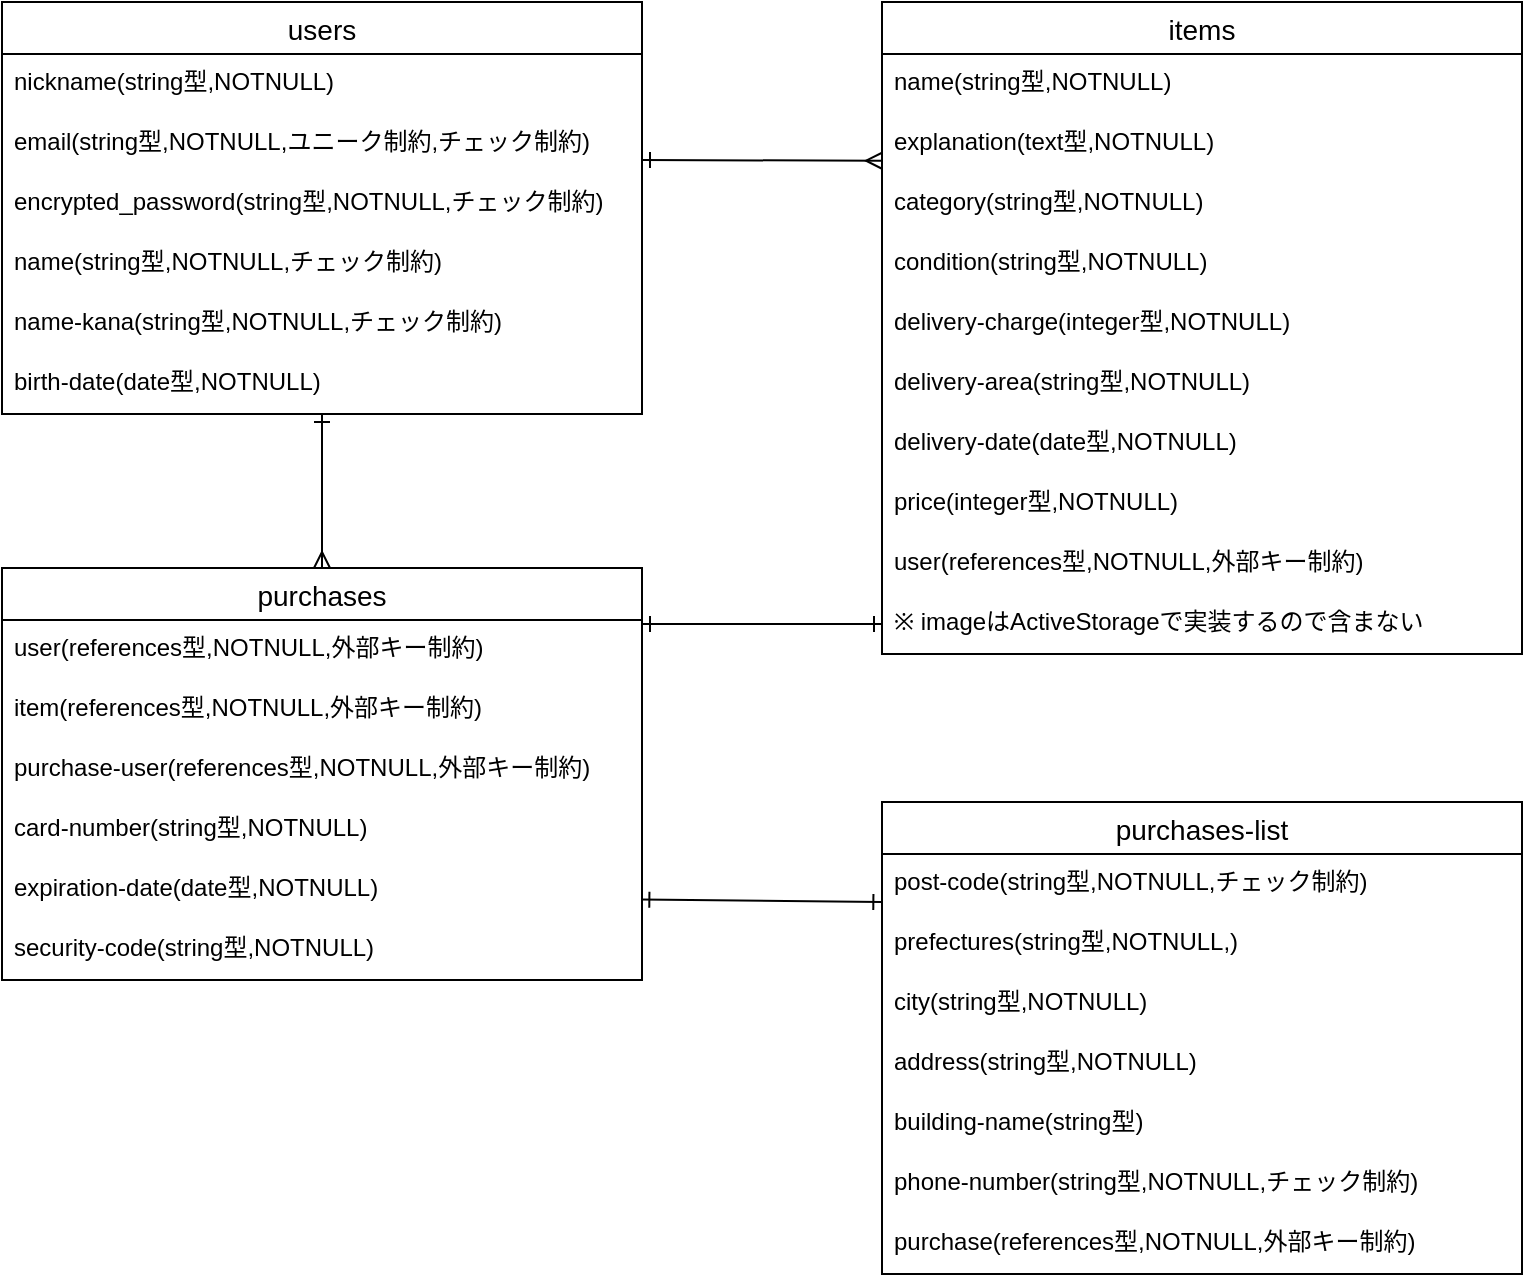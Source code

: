 <mxfile>
    <diagram id="jaYpOuYOMPLMd1vU-w20" name="ページ1">
        <mxGraphModel dx="100" dy="551" grid="1" gridSize="10" guides="1" tooltips="1" connect="1" arrows="1" fold="1" page="1" pageScale="1" pageWidth="827" pageHeight="1169" math="0" shadow="0">
            <root>
                <mxCell id="0"/>
                <mxCell id="1" parent="0"/>
                <mxCell id="2" value="users" style="swimlane;fontStyle=0;childLayout=stackLayout;horizontal=1;startSize=26;horizontalStack=0;resizeParent=1;resizeParentMax=0;resizeLast=0;collapsible=1;marginBottom=0;align=center;fontSize=14;" parent="1" vertex="1">
                    <mxGeometry x="40" y="40" width="320" height="206" as="geometry"/>
                </mxCell>
                <mxCell id="3" value="nickname(string型,NOTNULL)" style="text;strokeColor=none;fillColor=none;spacingLeft=4;spacingRight=4;overflow=hidden;rotatable=0;points=[[0,0.5],[1,0.5]];portConstraint=eastwest;fontSize=12;" parent="2" vertex="1">
                    <mxGeometry y="26" width="320" height="30" as="geometry"/>
                </mxCell>
                <mxCell id="4" value="email(string型,NOTNULL,ユニーク制約,チェック制約)" style="text;strokeColor=none;fillColor=none;spacingLeft=4;spacingRight=4;overflow=hidden;rotatable=0;points=[[0,0.5],[1,0.5]];portConstraint=eastwest;fontSize=12;" parent="2" vertex="1">
                    <mxGeometry y="56" width="320" height="30" as="geometry"/>
                </mxCell>
                <mxCell id="5" value="encrypted_password(string型,NOTNULL,チェック制約)" style="text;strokeColor=none;fillColor=none;spacingLeft=4;spacingRight=4;overflow=hidden;rotatable=0;points=[[0,0.5],[1,0.5]];portConstraint=eastwest;fontSize=12;" parent="2" vertex="1">
                    <mxGeometry y="86" width="320" height="30" as="geometry"/>
                </mxCell>
                <mxCell id="39" value="name(string型,NOTNULL,チェック制約)" style="text;strokeColor=none;fillColor=none;spacingLeft=4;spacingRight=4;overflow=hidden;rotatable=0;points=[[0,0.5],[1,0.5]];portConstraint=eastwest;fontSize=12;" parent="2" vertex="1">
                    <mxGeometry y="116" width="320" height="30" as="geometry"/>
                </mxCell>
                <mxCell id="40" value="name-kana(string型,NOTNULL,チェック制約)" style="text;strokeColor=none;fillColor=none;spacingLeft=4;spacingRight=4;overflow=hidden;rotatable=0;points=[[0,0.5],[1,0.5]];portConstraint=eastwest;fontSize=12;" parent="2" vertex="1">
                    <mxGeometry y="146" width="320" height="30" as="geometry"/>
                </mxCell>
                <mxCell id="47" value="birth-date(date型,NOTNULL)" style="text;strokeColor=none;fillColor=none;spacingLeft=4;spacingRight=4;overflow=hidden;rotatable=0;points=[[0,0.5],[1,0.5]];portConstraint=eastwest;fontSize=12;" parent="2" vertex="1">
                    <mxGeometry y="176" width="320" height="30" as="geometry"/>
                </mxCell>
                <mxCell id="19" value="items" style="swimlane;fontStyle=0;childLayout=stackLayout;horizontal=1;startSize=26;horizontalStack=0;resizeParent=1;resizeParentMax=0;resizeLast=0;collapsible=1;marginBottom=0;align=center;fontSize=14;" parent="1" vertex="1">
                    <mxGeometry x="480" y="40" width="320" height="326" as="geometry"/>
                </mxCell>
                <mxCell id="21" value="name(string型,NOTNULL)" style="text;strokeColor=none;fillColor=none;spacingLeft=4;spacingRight=4;overflow=hidden;rotatable=0;points=[[0,0.5],[1,0.5]];portConstraint=eastwest;fontSize=12;" parent="19" vertex="1">
                    <mxGeometry y="26" width="320" height="30" as="geometry"/>
                </mxCell>
                <mxCell id="33" value="explanation(text型,NOTNULL)" style="text;strokeColor=none;fillColor=none;spacingLeft=4;spacingRight=4;overflow=hidden;rotatable=0;points=[[0,0.5],[1,0.5]];portConstraint=eastwest;fontSize=12;" parent="19" vertex="1">
                    <mxGeometry y="56" width="320" height="30" as="geometry"/>
                </mxCell>
                <mxCell id="22" value="category(string型,NOTNULL)" style="text;strokeColor=none;fillColor=none;spacingLeft=4;spacingRight=4;overflow=hidden;rotatable=0;points=[[0,0.5],[1,0.5]];portConstraint=eastwest;fontSize=12;" parent="19" vertex="1">
                    <mxGeometry y="86" width="320" height="30" as="geometry"/>
                </mxCell>
                <mxCell id="49" value="condition(string型,NOTNULL)" style="text;strokeColor=none;fillColor=none;spacingLeft=4;spacingRight=4;overflow=hidden;rotatable=0;points=[[0,0.5],[1,0.5]];portConstraint=eastwest;fontSize=12;" parent="19" vertex="1">
                    <mxGeometry y="116" width="320" height="30" as="geometry"/>
                </mxCell>
                <mxCell id="50" value="delivery-charge(integer型,NOTNULL)" style="text;strokeColor=none;fillColor=none;spacingLeft=4;spacingRight=4;overflow=hidden;rotatable=0;points=[[0,0.5],[1,0.5]];portConstraint=eastwest;fontSize=12;" parent="19" vertex="1">
                    <mxGeometry y="146" width="320" height="30" as="geometry"/>
                </mxCell>
                <mxCell id="51" value="delivery-area(string型,NOTNULL)" style="text;strokeColor=none;fillColor=none;spacingLeft=4;spacingRight=4;overflow=hidden;rotatable=0;points=[[0,0.5],[1,0.5]];portConstraint=eastwest;fontSize=12;" parent="19" vertex="1">
                    <mxGeometry y="176" width="320" height="30" as="geometry"/>
                </mxCell>
                <mxCell id="52" value="delivery-date(date型,NOTNULL)" style="text;strokeColor=none;fillColor=none;spacingLeft=4;spacingRight=4;overflow=hidden;rotatable=0;points=[[0,0.5],[1,0.5]];portConstraint=eastwest;fontSize=12;" parent="19" vertex="1">
                    <mxGeometry y="206" width="320" height="30" as="geometry"/>
                </mxCell>
                <mxCell id="53" value="price(integer型,NOTNULL)" style="text;strokeColor=none;fillColor=none;spacingLeft=4;spacingRight=4;overflow=hidden;rotatable=0;points=[[0,0.5],[1,0.5]];portConstraint=eastwest;fontSize=12;" parent="19" vertex="1">
                    <mxGeometry y="236" width="320" height="30" as="geometry"/>
                </mxCell>
                <mxCell id="61" value="user(references型,NOTNULL,外部キー制約)" style="text;strokeColor=none;fillColor=none;spacingLeft=4;spacingRight=4;overflow=hidden;rotatable=0;points=[[0,0.5],[1,0.5]];portConstraint=eastwest;fontSize=12;" parent="19" vertex="1">
                    <mxGeometry y="266" width="320" height="30" as="geometry"/>
                </mxCell>
                <mxCell id="20" value="※ imageはActiveStorageで実装するので含まない" style="text;strokeColor=none;fillColor=none;spacingLeft=4;spacingRight=4;overflow=hidden;rotatable=0;points=[[0,0.5],[1,0.5]];portConstraint=eastwest;fontSize=12;" parent="19" vertex="1">
                    <mxGeometry y="296" width="320" height="30" as="geometry"/>
                </mxCell>
                <mxCell id="23" value="purchases" style="swimlane;fontStyle=0;childLayout=stackLayout;horizontal=1;startSize=26;horizontalStack=0;resizeParent=1;resizeParentMax=0;resizeLast=0;collapsible=1;marginBottom=0;align=center;fontSize=14;" parent="1" vertex="1">
                    <mxGeometry x="40" y="323" width="320" height="206" as="geometry"/>
                </mxCell>
                <mxCell id="24" value="user(references型,NOTNULL,外部キー制約)" style="text;strokeColor=none;fillColor=none;spacingLeft=4;spacingRight=4;overflow=hidden;rotatable=0;points=[[0,0.5],[1,0.5]];portConstraint=eastwest;fontSize=12;" parent="23" vertex="1">
                    <mxGeometry y="26" width="320" height="30" as="geometry"/>
                </mxCell>
                <mxCell id="25" value="item(references型,NOTNULL,外部キー制約)" style="text;strokeColor=none;fillColor=none;spacingLeft=4;spacingRight=4;overflow=hidden;rotatable=0;points=[[0,0.5],[1,0.5]];portConstraint=eastwest;fontSize=12;" parent="23" vertex="1">
                    <mxGeometry y="56" width="320" height="30" as="geometry"/>
                </mxCell>
                <mxCell id="26" value="purchase-user(references型,NOTNULL,外部キー制約)" style="text;strokeColor=none;fillColor=none;spacingLeft=4;spacingRight=4;overflow=hidden;rotatable=0;points=[[0,0.5],[1,0.5]];portConstraint=eastwest;fontSize=12;" parent="23" vertex="1">
                    <mxGeometry y="86" width="320" height="30" as="geometry"/>
                </mxCell>
                <mxCell id="70" value="card-number(string型,NOTNULL)" style="text;strokeColor=none;fillColor=none;spacingLeft=4;spacingRight=4;overflow=hidden;rotatable=0;points=[[0,0.5],[1,0.5]];portConstraint=eastwest;fontSize=12;" parent="23" vertex="1">
                    <mxGeometry y="116" width="320" height="30" as="geometry"/>
                </mxCell>
                <mxCell id="72" value="expiration-date(date型,NOTNULL)" style="text;strokeColor=none;fillColor=none;spacingLeft=4;spacingRight=4;overflow=hidden;rotatable=0;points=[[0,0.5],[1,0.5]];portConstraint=eastwest;fontSize=12;" parent="23" vertex="1">
                    <mxGeometry y="146" width="320" height="30" as="geometry"/>
                </mxCell>
                <mxCell id="73" value="security-code(string型,NOTNULL)" style="text;strokeColor=none;fillColor=none;spacingLeft=4;spacingRight=4;overflow=hidden;rotatable=0;points=[[0,0.5],[1,0.5]];portConstraint=eastwest;fontSize=12;" parent="23" vertex="1">
                    <mxGeometry y="176" width="320" height="30" as="geometry"/>
                </mxCell>
                <mxCell id="27" value="purchases-list" style="swimlane;fontStyle=0;childLayout=stackLayout;horizontal=1;startSize=26;horizontalStack=0;resizeParent=1;resizeParentMax=0;resizeLast=0;collapsible=1;marginBottom=0;align=center;fontSize=14;" parent="1" vertex="1">
                    <mxGeometry x="480" y="440" width="320" height="236" as="geometry"/>
                </mxCell>
                <mxCell id="28" value="post-code(string型,NOTNULL,チェック制約)" style="text;strokeColor=none;fillColor=none;spacingLeft=4;spacingRight=4;overflow=hidden;rotatable=0;points=[[0,0.5],[1,0.5]];portConstraint=eastwest;fontSize=12;" parent="27" vertex="1">
                    <mxGeometry y="26" width="320" height="30" as="geometry"/>
                </mxCell>
                <mxCell id="29" value="prefectures(string型,NOTNULL,)" style="text;strokeColor=none;fillColor=none;spacingLeft=4;spacingRight=4;overflow=hidden;rotatable=0;points=[[0,0.5],[1,0.5]];portConstraint=eastwest;fontSize=12;" parent="27" vertex="1">
                    <mxGeometry y="56" width="320" height="30" as="geometry"/>
                </mxCell>
                <mxCell id="30" value="city(string型,NOTNULL)" style="text;strokeColor=none;fillColor=none;spacingLeft=4;spacingRight=4;overflow=hidden;rotatable=0;points=[[0,0.5],[1,0.5]];portConstraint=eastwest;fontSize=12;" parent="27" vertex="1">
                    <mxGeometry y="86" width="320" height="30" as="geometry"/>
                </mxCell>
                <mxCell id="56" value="address(string型,NOTNULL)" style="text;strokeColor=none;fillColor=none;spacingLeft=4;spacingRight=4;overflow=hidden;rotatable=0;points=[[0,0.5],[1,0.5]];portConstraint=eastwest;fontSize=12;" parent="27" vertex="1">
                    <mxGeometry y="116" width="320" height="30" as="geometry"/>
                </mxCell>
                <mxCell id="57" value="building-name(string型)" style="text;strokeColor=none;fillColor=none;spacingLeft=4;spacingRight=4;overflow=hidden;rotatable=0;points=[[0,0.5],[1,0.5]];portConstraint=eastwest;fontSize=12;" parent="27" vertex="1">
                    <mxGeometry y="146" width="320" height="30" as="geometry"/>
                </mxCell>
                <mxCell id="58" value="phone-number(string型,NOTNULL,チェック制約)" style="text;strokeColor=none;fillColor=none;spacingLeft=4;spacingRight=4;overflow=hidden;rotatable=0;points=[[0,0.5],[1,0.5]];portConstraint=eastwest;fontSize=12;" parent="27" vertex="1">
                    <mxGeometry y="176" width="320" height="30" as="geometry"/>
                </mxCell>
                <mxCell id="62" value="purchase(references型,NOTNULL,外部キー制約)" style="text;strokeColor=none;fillColor=none;spacingLeft=4;spacingRight=4;overflow=hidden;rotatable=0;points=[[0,0.5],[1,0.5]];portConstraint=eastwest;fontSize=12;" parent="27" vertex="1">
                    <mxGeometry y="206" width="320" height="30" as="geometry"/>
                </mxCell>
                <mxCell id="32" value="" style="fontSize=12;html=1;endArrow=ERmany;startArrow=ERone;entryX=0;entryY=0.779;entryDx=0;entryDy=0;entryPerimeter=0;startFill=0;endFill=0;" parent="1" target="33" edge="1">
                    <mxGeometry width="100" height="100" relative="1" as="geometry">
                        <mxPoint x="360" y="119" as="sourcePoint"/>
                        <mxPoint x="360" y="119" as="targetPoint"/>
                    </mxGeometry>
                </mxCell>
                <mxCell id="67" value="" style="endArrow=ERone;html=1;rounded=0;entryX=-0.001;entryY=0.8;entryDx=0;entryDy=0;endFill=0;startArrow=ERone;startFill=0;entryPerimeter=0;exitX=0.999;exitY=0.66;exitDx=0;exitDy=0;exitPerimeter=0;" parent="1" source="72" target="28" edge="1">
                    <mxGeometry relative="1" as="geometry">
                        <mxPoint x="240" y="450" as="sourcePoint"/>
                        <mxPoint x="330" y="490" as="targetPoint"/>
                    </mxGeometry>
                </mxCell>
                <mxCell id="68" value="" style="endArrow=ERmany;html=1;rounded=0;entryX=0.5;entryY=0;entryDx=0;entryDy=0;exitX=0.5;exitY=1;exitDx=0;exitDy=0;startArrow=ERone;startFill=0;endFill=0;" parent="1" source="2" target="23" edge="1">
                    <mxGeometry relative="1" as="geometry">
                        <mxPoint x="200" y="260" as="sourcePoint"/>
                        <mxPoint x="360" y="280" as="targetPoint"/>
                    </mxGeometry>
                </mxCell>
                <mxCell id="69" value="" style="endArrow=ERone;html=1;rounded=0;startArrow=ERone;startFill=0;endFill=0;entryX=0;entryY=0.5;entryDx=0;entryDy=0;" parent="1" target="20" edge="1">
                    <mxGeometry relative="1" as="geometry">
                        <mxPoint x="360" y="351" as="sourcePoint"/>
                        <mxPoint x="480" y="370" as="targetPoint"/>
                    </mxGeometry>
                </mxCell>
            </root>
        </mxGraphModel>
    </diagram>
</mxfile>